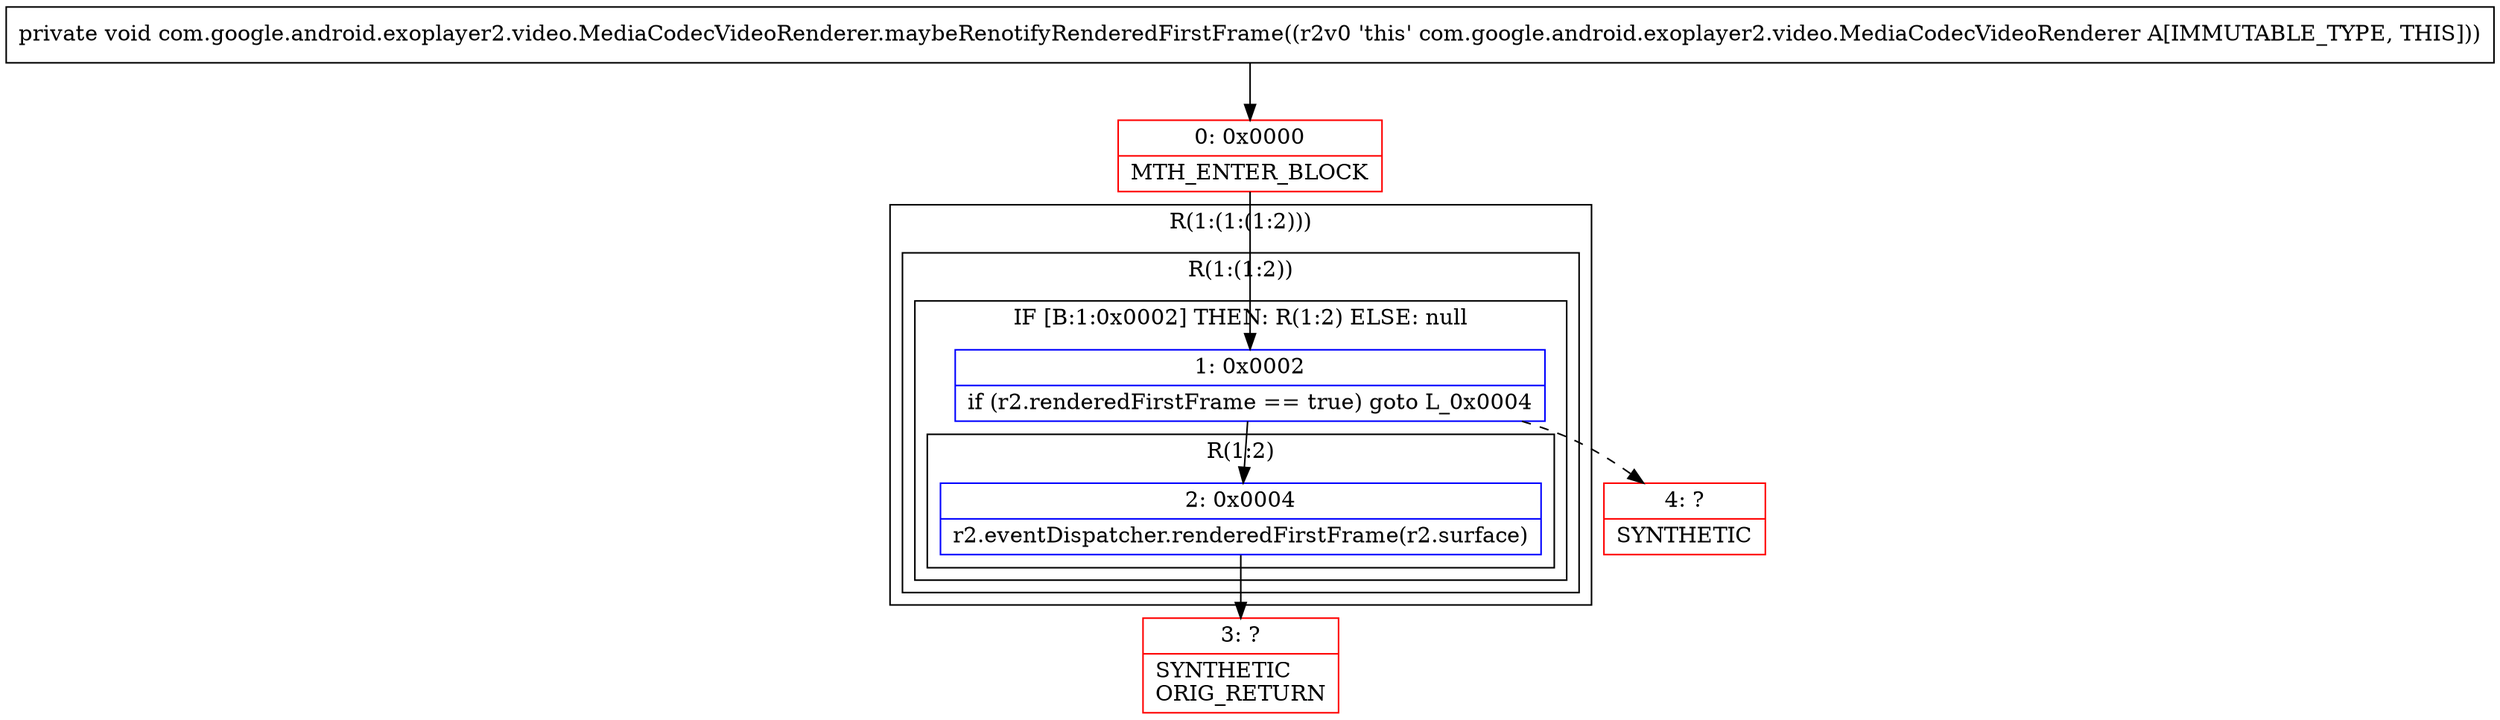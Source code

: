 digraph "CFG forcom.google.android.exoplayer2.video.MediaCodecVideoRenderer.maybeRenotifyRenderedFirstFrame()V" {
subgraph cluster_Region_1336195018 {
label = "R(1:(1:(1:2)))";
node [shape=record,color=blue];
subgraph cluster_Region_1794174562 {
label = "R(1:(1:2))";
node [shape=record,color=blue];
subgraph cluster_IfRegion_1210623017 {
label = "IF [B:1:0x0002] THEN: R(1:2) ELSE: null";
node [shape=record,color=blue];
Node_1 [shape=record,label="{1\:\ 0x0002|if (r2.renderedFirstFrame == true) goto L_0x0004\l}"];
subgraph cluster_Region_840290196 {
label = "R(1:2)";
node [shape=record,color=blue];
Node_2 [shape=record,label="{2\:\ 0x0004|r2.eventDispatcher.renderedFirstFrame(r2.surface)\l}"];
}
}
}
}
Node_0 [shape=record,color=red,label="{0\:\ 0x0000|MTH_ENTER_BLOCK\l}"];
Node_3 [shape=record,color=red,label="{3\:\ ?|SYNTHETIC\lORIG_RETURN\l}"];
Node_4 [shape=record,color=red,label="{4\:\ ?|SYNTHETIC\l}"];
MethodNode[shape=record,label="{private void com.google.android.exoplayer2.video.MediaCodecVideoRenderer.maybeRenotifyRenderedFirstFrame((r2v0 'this' com.google.android.exoplayer2.video.MediaCodecVideoRenderer A[IMMUTABLE_TYPE, THIS])) }"];
MethodNode -> Node_0;
Node_1 -> Node_2;
Node_1 -> Node_4[style=dashed];
Node_2 -> Node_3;
Node_0 -> Node_1;
}

